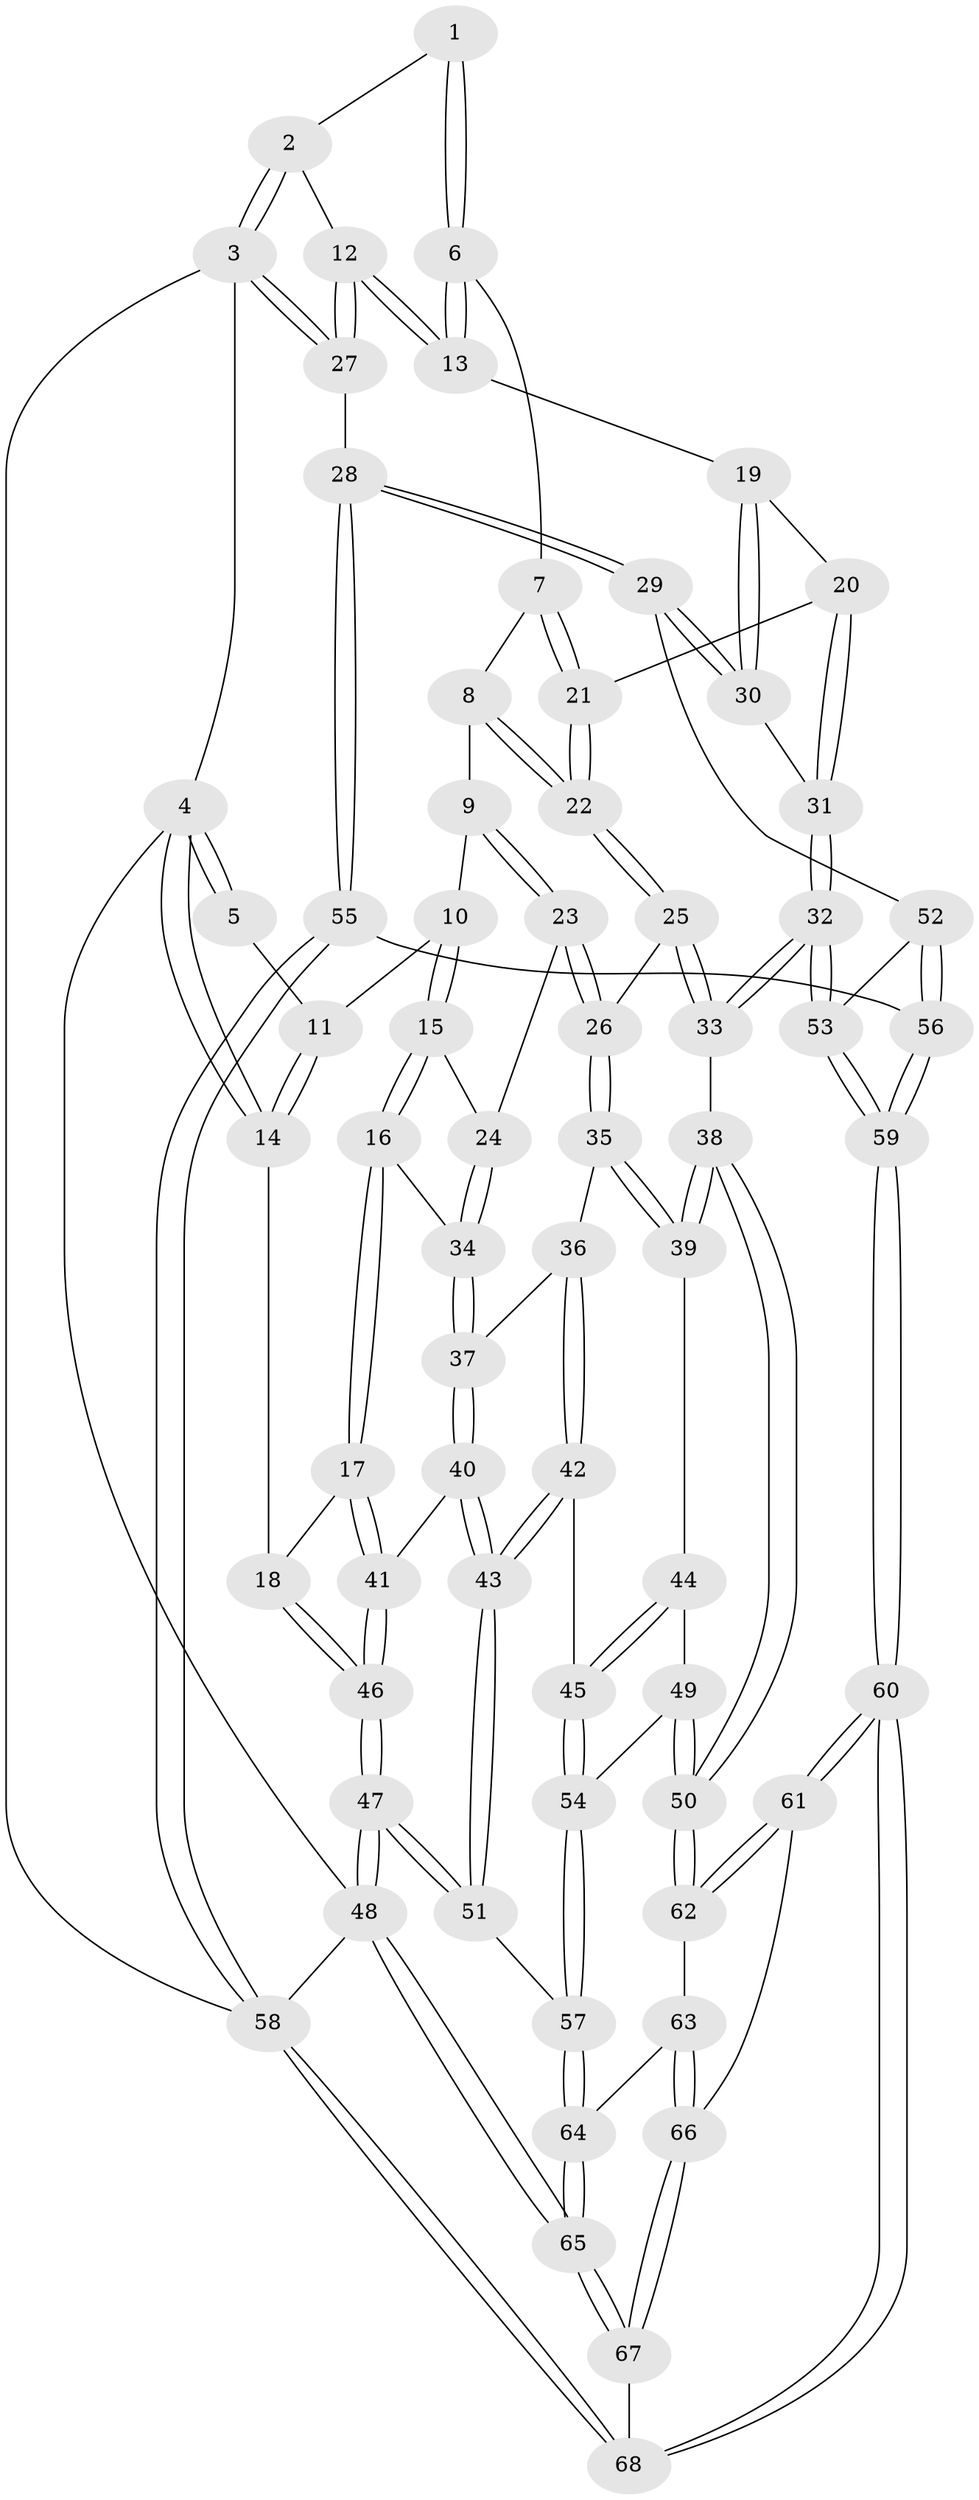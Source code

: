// Generated by graph-tools (version 1.1) at 2025/11/02/27/25 16:11:58]
// undirected, 68 vertices, 167 edges
graph export_dot {
graph [start="1"]
  node [color=gray90,style=filled];
  1 [pos="+0.48444000792484865+0"];
  2 [pos="+0.5047273780843314+0"];
  3 [pos="+1+0"];
  4 [pos="+0+0"];
  5 [pos="+0+0"];
  6 [pos="+0.48101488342627535+0.00876236736794939"];
  7 [pos="+0.3619837073135248+0.17763026960761605"];
  8 [pos="+0.3516444372666429+0.18949480454056578"];
  9 [pos="+0.3341339262799769+0.20664317055172082"];
  10 [pos="+0.16714641373364725+0.17284103666599213"];
  11 [pos="+0.15455400282991894+0.15892797293413685"];
  12 [pos="+1+0.20080496526874603"];
  13 [pos="+0.7402459638163308+0.24960198430598615"];
  14 [pos="+0+0.17645354806088404"];
  15 [pos="+0+0.348356249795712"];
  16 [pos="+0+0.3929241738994006"];
  17 [pos="+0+0.4080674268394095"];
  18 [pos="+0+0.4074565408205316"];
  19 [pos="+0.6965639299025437+0.32982980069394274"];
  20 [pos="+0.6448360576303034+0.367452558476526"];
  21 [pos="+0.6378485914913+0.3715039265408875"];
  22 [pos="+0.5974587528707952+0.4055473688315308"];
  23 [pos="+0.32575480731214373+0.2992900515686598"];
  24 [pos="+0.2773464985355259+0.3679069737467096"];
  25 [pos="+0.5453973449878852+0.4646609320434308"];
  26 [pos="+0.49553543325277305+0.4642117667847812"];
  27 [pos="+1+0.18608637126295488"];
  28 [pos="+1+0.5223118250422192"];
  29 [pos="+1+0.5266174526344138"];
  30 [pos="+0.8108176837672498+0.5707211105175182"];
  31 [pos="+0.729471302260683+0.6315205190808179"];
  32 [pos="+0.6916081744720917+0.6654295542790447"];
  33 [pos="+0.6494150465653246+0.6598163708748407"];
  34 [pos="+0.23275206263751558+0.5247440480256297"];
  35 [pos="+0.3722082938356304+0.6010690680186566"];
  36 [pos="+0.32479267174982973+0.5910160519810075"];
  37 [pos="+0.24308098689541918+0.5663317954412015"];
  38 [pos="+0.6027932788468041+0.6845411410678207"];
  39 [pos="+0.3757517826750909+0.605728129449686"];
  40 [pos="+0.19116957762704725+0.632663949331488"];
  41 [pos="+0.1322432166655743+0.6508120980128633"];
  42 [pos="+0.3117290764609508+0.7223890579254592"];
  43 [pos="+0.23061311825016179+0.7554004410253118"];
  44 [pos="+0.38279788475205295+0.652400041430567"];
  45 [pos="+0.3531826696841082+0.7639722321553272"];
  46 [pos="+0+1"];
  47 [pos="+0+1"];
  48 [pos="+0+1"];
  49 [pos="+0.4471033509397039+0.7418892373665144"];
  50 [pos="+0.5283138520210502+0.781867358566538"];
  51 [pos="+0.24719680955079726+0.8378065022374106"];
  52 [pos="+0.8657984260276869+0.7468216466867585"];
  53 [pos="+0.7151646914044067+0.7106486792712543"];
  54 [pos="+0.35158804122323367+0.7875685830896237"];
  55 [pos="+1+0.8066162032590252"];
  56 [pos="+0.9245538243084654+0.8800425845208925"];
  57 [pos="+0.32480414411945807+0.8544288386788346"];
  58 [pos="+1+1"];
  59 [pos="+0.7691330204724143+0.9727841042072968"];
  60 [pos="+0.7242710155425405+1"];
  61 [pos="+0.7116668025745677+1"];
  62 [pos="+0.5100886686925425+0.8605401242911197"];
  63 [pos="+0.3800615264218976+0.9008264850216912"];
  64 [pos="+0.37128091654094564+0.8958623418788104"];
  65 [pos="+0+1"];
  66 [pos="+0.3865780362349165+0.9639304750281329"];
  67 [pos="+0.3858158046952937+1"];
  68 [pos="+0.7240469783915852+1"];
  1 -- 2;
  1 -- 6;
  1 -- 6;
  2 -- 3;
  2 -- 3;
  2 -- 12;
  3 -- 4;
  3 -- 27;
  3 -- 27;
  3 -- 58;
  4 -- 5;
  4 -- 5;
  4 -- 14;
  4 -- 14;
  4 -- 48;
  5 -- 11;
  6 -- 7;
  6 -- 13;
  6 -- 13;
  7 -- 8;
  7 -- 21;
  7 -- 21;
  8 -- 9;
  8 -- 22;
  8 -- 22;
  9 -- 10;
  9 -- 23;
  9 -- 23;
  10 -- 11;
  10 -- 15;
  10 -- 15;
  11 -- 14;
  11 -- 14;
  12 -- 13;
  12 -- 13;
  12 -- 27;
  12 -- 27;
  13 -- 19;
  14 -- 18;
  15 -- 16;
  15 -- 16;
  15 -- 24;
  16 -- 17;
  16 -- 17;
  16 -- 34;
  17 -- 18;
  17 -- 41;
  17 -- 41;
  18 -- 46;
  18 -- 46;
  19 -- 20;
  19 -- 30;
  19 -- 30;
  20 -- 21;
  20 -- 31;
  20 -- 31;
  21 -- 22;
  21 -- 22;
  22 -- 25;
  22 -- 25;
  23 -- 24;
  23 -- 26;
  23 -- 26;
  24 -- 34;
  24 -- 34;
  25 -- 26;
  25 -- 33;
  25 -- 33;
  26 -- 35;
  26 -- 35;
  27 -- 28;
  28 -- 29;
  28 -- 29;
  28 -- 55;
  28 -- 55;
  29 -- 30;
  29 -- 30;
  29 -- 52;
  30 -- 31;
  31 -- 32;
  31 -- 32;
  32 -- 33;
  32 -- 33;
  32 -- 53;
  32 -- 53;
  33 -- 38;
  34 -- 37;
  34 -- 37;
  35 -- 36;
  35 -- 39;
  35 -- 39;
  36 -- 37;
  36 -- 42;
  36 -- 42;
  37 -- 40;
  37 -- 40;
  38 -- 39;
  38 -- 39;
  38 -- 50;
  38 -- 50;
  39 -- 44;
  40 -- 41;
  40 -- 43;
  40 -- 43;
  41 -- 46;
  41 -- 46;
  42 -- 43;
  42 -- 43;
  42 -- 45;
  43 -- 51;
  43 -- 51;
  44 -- 45;
  44 -- 45;
  44 -- 49;
  45 -- 54;
  45 -- 54;
  46 -- 47;
  46 -- 47;
  47 -- 48;
  47 -- 48;
  47 -- 51;
  47 -- 51;
  48 -- 65;
  48 -- 65;
  48 -- 58;
  49 -- 50;
  49 -- 50;
  49 -- 54;
  50 -- 62;
  50 -- 62;
  51 -- 57;
  52 -- 53;
  52 -- 56;
  52 -- 56;
  53 -- 59;
  53 -- 59;
  54 -- 57;
  54 -- 57;
  55 -- 56;
  55 -- 58;
  55 -- 58;
  56 -- 59;
  56 -- 59;
  57 -- 64;
  57 -- 64;
  58 -- 68;
  58 -- 68;
  59 -- 60;
  59 -- 60;
  60 -- 61;
  60 -- 61;
  60 -- 68;
  60 -- 68;
  61 -- 62;
  61 -- 62;
  61 -- 66;
  62 -- 63;
  63 -- 64;
  63 -- 66;
  63 -- 66;
  64 -- 65;
  64 -- 65;
  65 -- 67;
  65 -- 67;
  66 -- 67;
  66 -- 67;
  67 -- 68;
}
